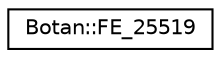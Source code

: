 digraph "Graphical Class Hierarchy"
{
  edge [fontname="Helvetica",fontsize="10",labelfontname="Helvetica",labelfontsize="10"];
  node [fontname="Helvetica",fontsize="10",shape=record];
  rankdir="LR";
  Node0 [label="Botan::FE_25519",height=0.2,width=0.4,color="black", fillcolor="white", style="filled",URL="$class_botan_1_1_f_e__25519.html"];
}
